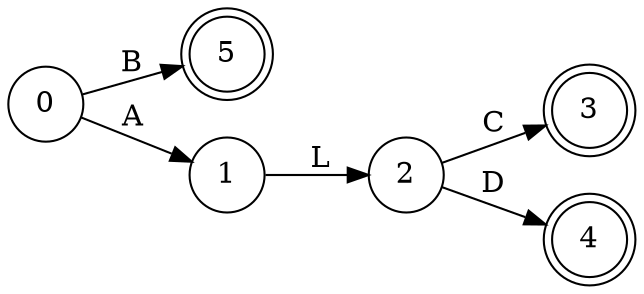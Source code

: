 digraph g {
    rankdir=LR;
    node [shape = doublecircle]; 3 4 5;
	node [shape = circle];

  0 -> 1 [label=A]
  1 -> 2 [label=L]
  2 -> 3 [label=C]
  2 -> 4 [label=D]

  0 -> 5 [label=B]

}
